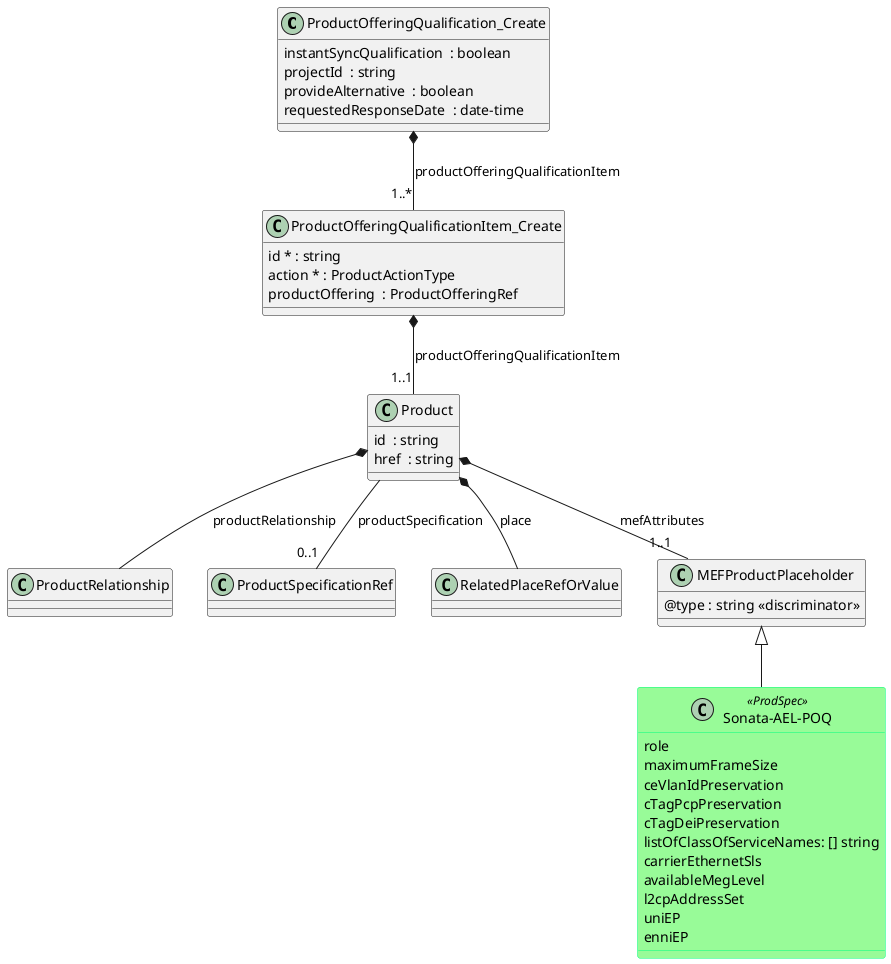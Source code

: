 @startuml

skinparam class {
    BackgroundColor<<ProdSpec>> PaleGreen
    BorderColor<<ProdSpec>> SpringGreen
}

class ProductOfferingQualification_Create {
  instantSyncQualification  : boolean
  projectId  : string
  provideAlternative  : boolean
  requestedResponseDate  : date-time
}

class ProductOfferingQualificationItem_Create {
  id * : string
  action * : ProductActionType
  productOffering  : ProductOfferingRef
}

ProductOfferingQualification_Create *-- "1..*" ProductOfferingQualificationItem_Create  :  productOfferingQualificationItem

class Product {
  id  : string
  href  : string
}

Product *-- ProductRelationship  :  productRelationship
Product -- "0..1" ProductSpecificationRef  :  productSpecification
Product *-- RelatedPlaceRefOrValue  :  place

ProductOfferingQualificationItem_Create *-- "1..1" Product  :  productOfferingQualificationItem

class MEFProductPlaceholder {
    @type : string <<discriminator>>
}

Product *-- "1..1" MEFProductPlaceholder : mefAttributes
 
class "Sonata-AEL-POQ" <<ProdSpec>> {
    role
    maximumFrameSize
    ceVlanIdPreservation
    cTagPcpPreservation
    cTagDeiPreservation
    listOfClassOfServiceNames: [] string 
    carrierEthernetSls
    availableMegLevel
    l2cpAddressSet
    uniEP
    enniEP
}

MEFProductPlaceholder <|-- "Sonata-AEL-POQ"



@enduml